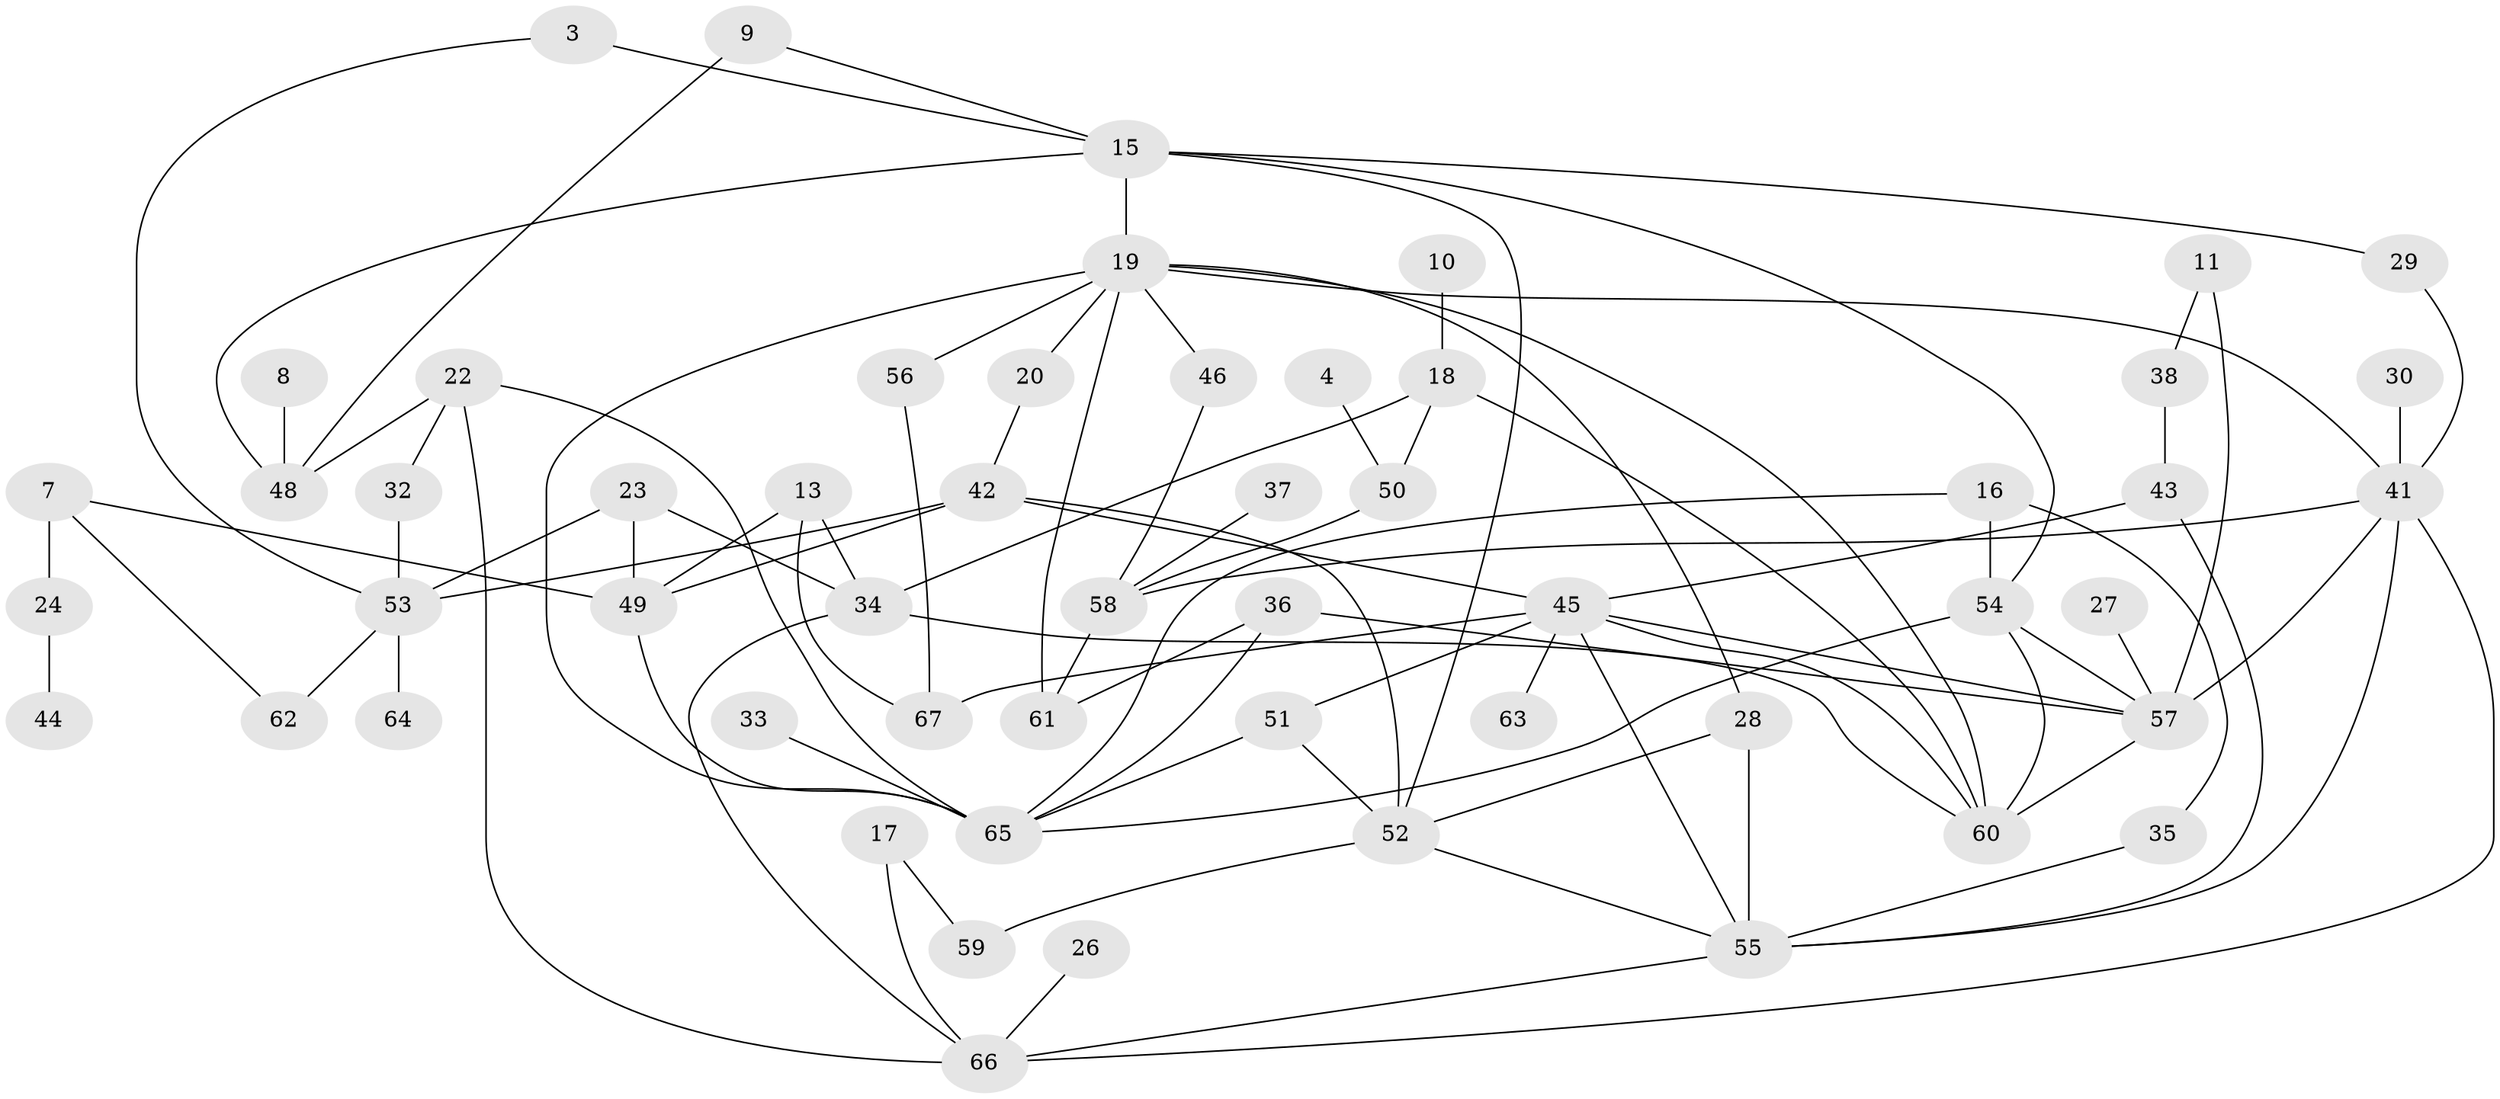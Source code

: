 // original degree distribution, {4: 0.11278195488721804, 3: 0.24060150375939848, 0: 0.08270676691729323, 2: 0.2706766917293233, 1: 0.18796992481203006, 5: 0.06766917293233082, 6: 0.03007518796992481, 8: 0.007518796992481203}
// Generated by graph-tools (version 1.1) at 2025/49/03/09/25 03:49:14]
// undirected, 55 vertices, 93 edges
graph export_dot {
graph [start="1"]
  node [color=gray90,style=filled];
  3;
  4;
  7;
  8;
  9;
  10;
  11;
  13;
  15;
  16;
  17;
  18;
  19;
  20;
  22;
  23;
  24;
  26;
  27;
  28;
  29;
  30;
  32;
  33;
  34;
  35;
  36;
  37;
  38;
  41;
  42;
  43;
  44;
  45;
  46;
  48;
  49;
  50;
  51;
  52;
  53;
  54;
  55;
  56;
  57;
  58;
  59;
  60;
  61;
  62;
  63;
  64;
  65;
  66;
  67;
  3 -- 15 [weight=1.0];
  3 -- 53 [weight=1.0];
  4 -- 50 [weight=1.0];
  7 -- 24 [weight=1.0];
  7 -- 49 [weight=1.0];
  7 -- 62 [weight=1.0];
  8 -- 48 [weight=1.0];
  9 -- 15 [weight=1.0];
  9 -- 48 [weight=1.0];
  10 -- 18 [weight=1.0];
  11 -- 38 [weight=1.0];
  11 -- 57 [weight=1.0];
  13 -- 34 [weight=1.0];
  13 -- 49 [weight=1.0];
  13 -- 67 [weight=1.0];
  15 -- 19 [weight=2.0];
  15 -- 29 [weight=1.0];
  15 -- 48 [weight=1.0];
  15 -- 52 [weight=1.0];
  15 -- 54 [weight=1.0];
  16 -- 35 [weight=1.0];
  16 -- 54 [weight=1.0];
  16 -- 65 [weight=1.0];
  17 -- 59 [weight=1.0];
  17 -- 66 [weight=1.0];
  18 -- 34 [weight=1.0];
  18 -- 50 [weight=1.0];
  18 -- 60 [weight=1.0];
  19 -- 20 [weight=1.0];
  19 -- 28 [weight=1.0];
  19 -- 41 [weight=1.0];
  19 -- 46 [weight=1.0];
  19 -- 56 [weight=1.0];
  19 -- 60 [weight=1.0];
  19 -- 61 [weight=1.0];
  19 -- 65 [weight=2.0];
  20 -- 42 [weight=1.0];
  22 -- 32 [weight=1.0];
  22 -- 48 [weight=1.0];
  22 -- 65 [weight=1.0];
  22 -- 66 [weight=1.0];
  23 -- 34 [weight=1.0];
  23 -- 49 [weight=1.0];
  23 -- 53 [weight=1.0];
  24 -- 44 [weight=1.0];
  26 -- 66 [weight=1.0];
  27 -- 57 [weight=1.0];
  28 -- 52 [weight=1.0];
  28 -- 55 [weight=1.0];
  29 -- 41 [weight=1.0];
  30 -- 41 [weight=1.0];
  32 -- 53 [weight=1.0];
  33 -- 65 [weight=1.0];
  34 -- 60 [weight=1.0];
  34 -- 66 [weight=1.0];
  35 -- 55 [weight=1.0];
  36 -- 57 [weight=1.0];
  36 -- 61 [weight=1.0];
  36 -- 65 [weight=1.0];
  37 -- 58 [weight=1.0];
  38 -- 43 [weight=1.0];
  41 -- 55 [weight=1.0];
  41 -- 57 [weight=1.0];
  41 -- 58 [weight=1.0];
  41 -- 66 [weight=1.0];
  42 -- 45 [weight=1.0];
  42 -- 49 [weight=2.0];
  42 -- 52 [weight=1.0];
  42 -- 53 [weight=1.0];
  43 -- 45 [weight=1.0];
  43 -- 55 [weight=1.0];
  45 -- 51 [weight=1.0];
  45 -- 55 [weight=1.0];
  45 -- 57 [weight=1.0];
  45 -- 60 [weight=1.0];
  45 -- 63 [weight=1.0];
  45 -- 67 [weight=1.0];
  46 -- 58 [weight=1.0];
  49 -- 65 [weight=1.0];
  50 -- 58 [weight=1.0];
  51 -- 52 [weight=1.0];
  51 -- 65 [weight=1.0];
  52 -- 55 [weight=1.0];
  52 -- 59 [weight=1.0];
  53 -- 62 [weight=2.0];
  53 -- 64 [weight=1.0];
  54 -- 57 [weight=1.0];
  54 -- 60 [weight=1.0];
  54 -- 65 [weight=1.0];
  55 -- 66 [weight=1.0];
  56 -- 67 [weight=1.0];
  57 -- 60 [weight=1.0];
  58 -- 61 [weight=1.0];
}
